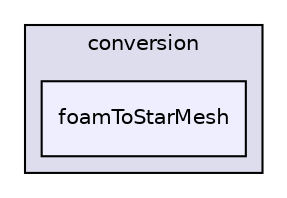 digraph "applications/utilities/mesh/conversion/foamToStarMesh" {
  bgcolor=transparent;
  compound=true
  node [ fontsize="10", fontname="Helvetica"];
  edge [ labelfontsize="10", labelfontname="Helvetica"];
  subgraph clusterdir_5148cfe1bce83bc5fdc09a52963260a1 {
    graph [ bgcolor="#ddddee", pencolor="black", label="conversion" fontname="Helvetica", fontsize="10", URL="dir_5148cfe1bce83bc5fdc09a52963260a1.html"]
  dir_142cbbca35cb5a7f79000089b490a6c2 [shape=box, label="foamToStarMesh", style="filled", fillcolor="#eeeeff", pencolor="black", URL="dir_142cbbca35cb5a7f79000089b490a6c2.html"];
  }
}
